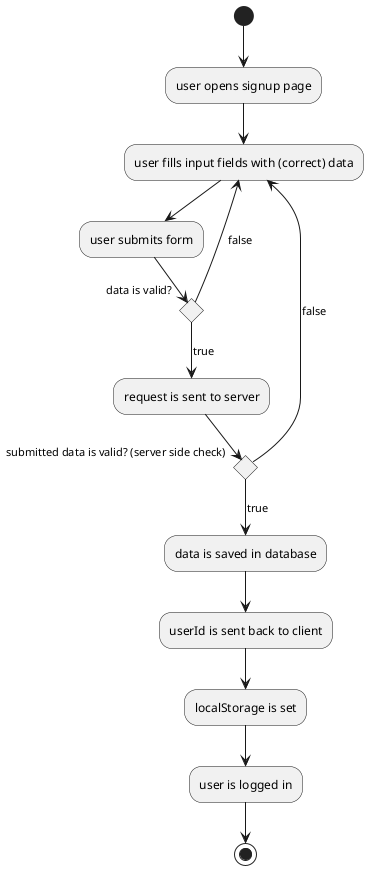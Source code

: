 @startuml Process View - User SignUp
(*) --> "user opens signup page"
--> "user fills input fields with (correct) data" as dataInput
--> "user submits form"
if "data is valid?" then
    -down->[true] "request is sent to server"
    if "submitted data is valid? (server side check)" then
        -down-> [true] "data is saved in database"
        --> "userId is sent back to client"
        --> "localStorage is set"
        --> "user is logged in"
        --> (*)
    else
        -up-> [false] dataInput
    endif
else
    -up->[false] dataInput
endif


@enduml